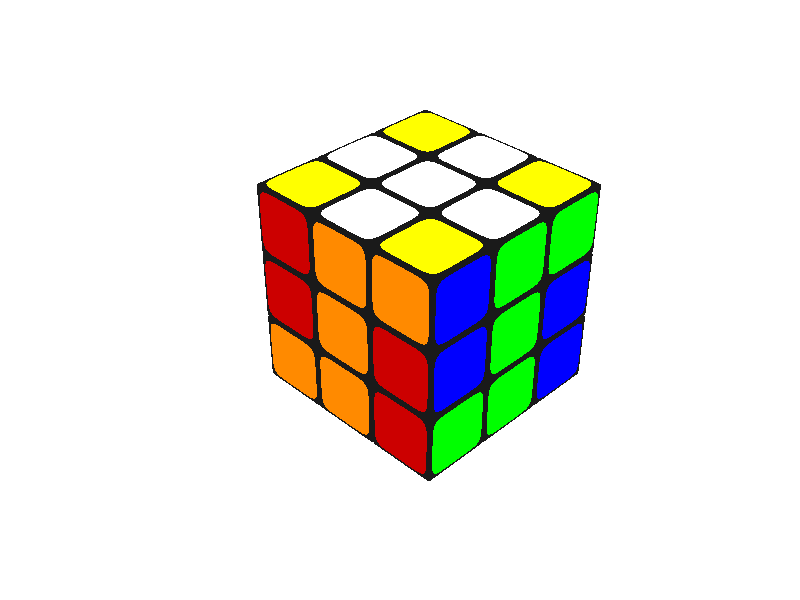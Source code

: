 
#declare block=0;
#declare time1=0.05*0;
#declare time2=0.8+0.18;
#declare levels=7;
#declare number=mod(levels,2)/4 + levels/3 + pow(levels,2)/4 + pow(levels,3)/6;
#declare pause=5;
#declare total=pause*(levels-1)+number;
#declare speed=30;
#declare thick=0.002;
#declare bheight=3;
#declare space=0.1;


#declare cc4= pigment{rgb <1,1,1>}
#declare cc1= pigment{rgb <0,0,0.7>}                                                                                        
#declare cc3= pigment{rgb <0.8,0,0>}
#declare cc2= pigment{rgb <0,0.6,0>}
#declare cc6= pigment{rgb <0,0,0.7>*0}
#declare cc5= pigment{rgb <1,0.4,0>/2}
#declare sticker1= superellipsoid{<0.1,0.3> scale <1-space,thick,1-space> pigment{cc1} translate <0,1+thick/2,0> finish{reflection 0.02 ambient 0.7 }}
#declare sticker2= object{sticker1 pigment{cc2} rotate z*-90}
#declare sticker3= object{sticker1 pigment{cc3} rotate x*-90}                     
#declare sticker4= object{sticker1 pigment{cc5} rotate z*90 }
#declare sticker5= object{sticker1 pigment{cc5} rotate x*90 }
#declare sticker6= object{sticker1 pigment{cc6} rotate x*180}
#declare unitcube= superellipsoid{<0.05,0.05> pigment{rgb 0.1} finish{specular 0.5 roughness 0.1}}

#macro cubee(tt)

#declare cubes= array[27]
#declare pos_index= array[27]
#declare c1=-4;
#while (c1<2)
 #declare c1=c1+2;
 #declare c2=-4;
 #while (c2<2)
  #declare c2=c2+2;
  #declare c3=-4;
  #while (c3<2)
   #declare c3=c3+2;
    #declare cubes[9*(c1/2+1)+3*(c2/2+1)+(c3/2+1)]=
     union {
     object{unitcube}
     //#if (c2= 2) #if((c1=0)&(c3=-2)&tt=1) object{sticker1 pigment{cc4}} #else #if((c1=0)&(c3=0)&tt=2) object{sticker1 pigment{cc4}} #else object{sticker1} #end #end #end
     //#if (c1= 2) object{sticker2} #end
     //#if (c3=-2) object{sticker3} #end
     #if (c1=-2) object{sticker4} #end
     #if (c3= 2) object{sticker5} #end
     #if (c2=-2) object{sticker6} #end
     translate <c1,c2,c3>}
    #declare  pos_index[9*(c1/2+1)+3*(c2/2+1)+(c3/2+1)]=
     9*(c1/2+1)+3*(c2/2+1)+(c3/2+1);
  #end
 #end
#end     

#end



#declare cc6= pigment{rgb <1,1,1>*2}
#declare cc4= pigment{rgb <0,0,1>}                                                                                        
#declare cc3= pigment{rgb <0.8,0,0>*1}
#declare cc2= pigment{rgb <0,1,0>*2}
#declare cc1= pigment{rgb <1,1,0>*0.6*2}
#declare cc5= pigment{rgb <1,0.3,0>*1.8}

union{
cubee(2)
#declare c5=0;
#while (c5<27)
 object{cubes[c5] rotate 360*clock*<-1,-1,0>} 
 #declare c5=c5+1;
#end

#macro st3(tr, colo)
object{sticker3 pigment{colo} translate tr}
#end

st3(<-2, 2,-2>, cc3)
st3(< 0, 2,-2>, cc5)
st3(< 2, 2,-2>, cc5)
st3(<-2, 0,-2>, cc3)
st3(< 0, 0,-2>, cc5)
st3(< 2, 0,-2>, cc3)
st3(<-2,-2,-2>, cc5)
st3(< 0,-2,-2>, cc5)
st3(< 2,-2,-2>, cc3)


#macro st2(tr, colo)
object{sticker3 pigment{colo} translate tr rotate y*-90}
#end

st2(<-2, 2,-2>, cc4)
st2(< 0, 2,-2>, cc2)
st2(< 2, 2,-2>, cc2)
st2(<-2, 0,-2>, cc4)
st2(< 0, 0,-2>, cc2)
st2(< 2, 0,-2>, cc4)
st2(<-2,-2,-2>, cc2)
st2(< 0,-2,-2>, cc2)
st2(< 2,-2,-2>, cc4)


#macro st1(tr, colo)
object{sticker3 pigment{colo} translate tr rotate x*90}
#end

st1(<-2, 2,-2>, cc1)
st1(< 0, 2,-2>, cc6)
st1(< 2, 2,-2>, cc1)
st1(<-2, 0,-2>, cc6)
st1(< 0, 0,-2>, cc6)
st1(< 2, 0,-2>, cc6)
st1(<-2,-2,-2>, cc1)
st1(< 0,-2,-2>, cc6)
st1(< 2,-2,-2>, cc1)

translate z*1
finish{ambient 1}
}



//cylinder{-15*x, 15*x, 0.2 pigment{rgb 1}}

light_source{<5,10,-8> rgb 1}


background{rgb 1}          

camera {
  angle 40
  location  <2, 2, -2>*8.1
  look_at   <0.0, 0.0,  0.0>
}
